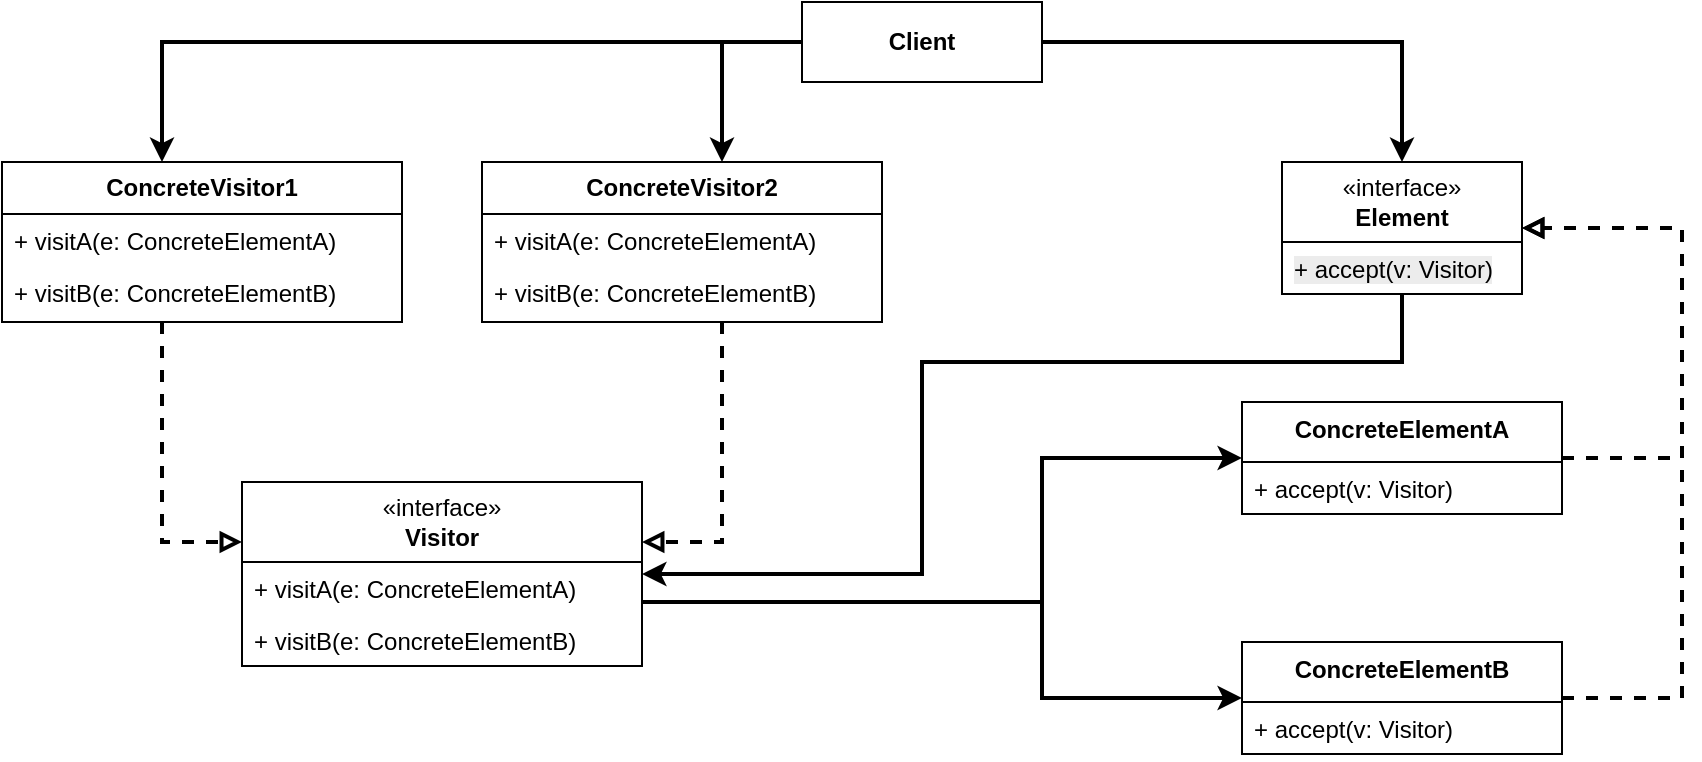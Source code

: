 <mxfile version="27.1.3">
  <diagram name="Page-1" id="BWXv7YjsgEe5QeZfdB2s">
    <mxGraphModel grid="1" page="1" gridSize="10" guides="1" tooltips="1" connect="1" arrows="1" fold="1" pageScale="1" pageWidth="850" pageHeight="1100" math="0" shadow="0">
      <root>
        <mxCell id="0" />
        <mxCell id="1" parent="0" />
        <mxCell id="IKW4jBrlAOUfcANJn2SE-71" style="edgeStyle=orthogonalEdgeStyle;rounded=0;orthogonalLoop=1;jettySize=auto;html=1;entryX=1;entryY=0.5;entryDx=0;entryDy=0;dashed=1;endArrow=block;endFill=0;strokeWidth=2;" edge="1" parent="1" source="IKW4jBrlAOUfcANJn2SE-4" target="IKW4jBrlAOUfcANJn2SE-35">
          <mxGeometry relative="1" as="geometry">
            <Array as="points">
              <mxPoint x="800" y="308" />
              <mxPoint x="800" y="193" />
            </Array>
          </mxGeometry>
        </mxCell>
        <mxCell id="IKW4jBrlAOUfcANJn2SE-4" value="ConcreteElementA" style="swimlane;fontStyle=1;align=center;verticalAlign=top;childLayout=stackLayout;horizontal=1;startSize=30;horizontalStack=0;resizeParent=1;resizeParentMax=0;resizeLast=0;collapsible=1;marginBottom=0;whiteSpace=wrap;html=1;" vertex="1" parent="1">
          <mxGeometry x="580" y="280" width="160" height="56" as="geometry" />
        </mxCell>
        <mxCell id="IKW4jBrlAOUfcANJn2SE-7" value="+ accept(v: Visitor)" style="text;strokeColor=none;fillColor=none;align=left;verticalAlign=top;spacingLeft=4;spacingRight=4;overflow=hidden;rotatable=0;points=[[0,0.5],[1,0.5]];portConstraint=eastwest;whiteSpace=wrap;html=1;" vertex="1" parent="IKW4jBrlAOUfcANJn2SE-4">
          <mxGeometry y="30" width="160" height="26" as="geometry" />
        </mxCell>
        <mxCell id="IKW4jBrlAOUfcANJn2SE-44" style="edgeStyle=orthogonalEdgeStyle;rounded=0;orthogonalLoop=1;jettySize=auto;html=1;exitX=1;exitY=0.5;exitDx=0;exitDy=0;entryX=0.5;entryY=0;entryDx=0;entryDy=0;strokeWidth=2;" edge="1" parent="1" source="IKW4jBrlAOUfcANJn2SE-12" target="IKW4jBrlAOUfcANJn2SE-35">
          <mxGeometry relative="1" as="geometry" />
        </mxCell>
        <mxCell id="IKW4jBrlAOUfcANJn2SE-78" style="edgeStyle=orthogonalEdgeStyle;rounded=0;orthogonalLoop=1;jettySize=auto;html=1;strokeWidth=2;" edge="1" parent="1" source="IKW4jBrlAOUfcANJn2SE-12" target="IKW4jBrlAOUfcANJn2SE-46">
          <mxGeometry relative="1" as="geometry">
            <Array as="points">
              <mxPoint x="40" y="100" />
            </Array>
          </mxGeometry>
        </mxCell>
        <mxCell id="IKW4jBrlAOUfcANJn2SE-79" style="edgeStyle=orthogonalEdgeStyle;rounded=0;orthogonalLoop=1;jettySize=auto;html=1;strokeWidth=2;" edge="1" parent="1" source="IKW4jBrlAOUfcANJn2SE-12" target="IKW4jBrlAOUfcANJn2SE-59">
          <mxGeometry relative="1" as="geometry">
            <Array as="points">
              <mxPoint x="320" y="100" />
            </Array>
          </mxGeometry>
        </mxCell>
        <mxCell id="IKW4jBrlAOUfcANJn2SE-12" value="&lt;b&gt;Client&lt;/b&gt;" style="html=1;whiteSpace=wrap;" vertex="1" parent="1">
          <mxGeometry x="360" y="80" width="120" height="40" as="geometry" />
        </mxCell>
        <mxCell id="IKW4jBrlAOUfcANJn2SE-72" style="edgeStyle=orthogonalEdgeStyle;rounded=0;orthogonalLoop=1;jettySize=auto;html=1;dashed=1;endArrow=block;endFill=0;strokeWidth=2;" edge="1" parent="1" source="IKW4jBrlAOUfcANJn2SE-14" target="IKW4jBrlAOUfcANJn2SE-35">
          <mxGeometry relative="1" as="geometry">
            <Array as="points">
              <mxPoint x="800" y="428" />
              <mxPoint x="800" y="193" />
            </Array>
          </mxGeometry>
        </mxCell>
        <mxCell id="IKW4jBrlAOUfcANJn2SE-14" value="ConcreteElementB" style="swimlane;fontStyle=1;align=center;verticalAlign=top;childLayout=stackLayout;horizontal=1;startSize=30;horizontalStack=0;resizeParent=1;resizeParentMax=0;resizeLast=0;collapsible=1;marginBottom=0;whiteSpace=wrap;html=1;" vertex="1" parent="1">
          <mxGeometry x="580" y="400" width="160" height="56" as="geometry" />
        </mxCell>
        <mxCell id="IKW4jBrlAOUfcANJn2SE-15" value="+ accept(v: Visitor)" style="text;strokeColor=none;fillColor=none;align=left;verticalAlign=top;spacingLeft=4;spacingRight=4;overflow=hidden;rotatable=0;points=[[0,0.5],[1,0.5]];portConstraint=eastwest;whiteSpace=wrap;html=1;" vertex="1" parent="IKW4jBrlAOUfcANJn2SE-14">
          <mxGeometry y="30" width="160" height="26" as="geometry" />
        </mxCell>
        <mxCell id="IKW4jBrlAOUfcANJn2SE-80" style="edgeStyle=orthogonalEdgeStyle;rounded=0;orthogonalLoop=1;jettySize=auto;html=1;strokeWidth=2;" edge="1" parent="1" source="IKW4jBrlAOUfcANJn2SE-27" target="IKW4jBrlAOUfcANJn2SE-4">
          <mxGeometry relative="1" as="geometry">
            <Array as="points">
              <mxPoint x="480" y="380" />
              <mxPoint x="480" y="308" />
            </Array>
          </mxGeometry>
        </mxCell>
        <mxCell id="IKW4jBrlAOUfcANJn2SE-81" style="edgeStyle=orthogonalEdgeStyle;rounded=0;orthogonalLoop=1;jettySize=auto;html=1;strokeWidth=2;" edge="1" parent="1" source="IKW4jBrlAOUfcANJn2SE-27" target="IKW4jBrlAOUfcANJn2SE-14">
          <mxGeometry relative="1" as="geometry">
            <mxPoint x="270" y="380" as="sourcePoint" />
            <mxPoint x="570" y="428" as="targetPoint" />
            <Array as="points">
              <mxPoint x="480" y="380" />
              <mxPoint x="480" y="428" />
            </Array>
          </mxGeometry>
        </mxCell>
        <mxCell id="IKW4jBrlAOUfcANJn2SE-27" value="«interface»&lt;br&gt;&lt;b&gt;Visitor&lt;/b&gt;" style="swimlane;fontStyle=0;childLayout=stackLayout;horizontal=1;startSize=40;fillColor=none;horizontalStack=0;resizeParent=1;resizeParentMax=0;resizeLast=0;collapsible=1;marginBottom=0;whiteSpace=wrap;html=1;" vertex="1" parent="1">
          <mxGeometry x="80" y="320" width="200" height="92" as="geometry" />
        </mxCell>
        <mxCell id="IKW4jBrlAOUfcANJn2SE-28" value="+ visitA(e: ConcreteElementA)" style="text;strokeColor=none;fillColor=none;align=left;verticalAlign=top;spacingLeft=4;spacingRight=4;overflow=hidden;rotatable=0;points=[[0,0.5],[1,0.5]];portConstraint=eastwest;whiteSpace=wrap;html=1;" vertex="1" parent="IKW4jBrlAOUfcANJn2SE-27">
          <mxGeometry y="40" width="200" height="26" as="geometry" />
        </mxCell>
        <mxCell id="IKW4jBrlAOUfcANJn2SE-29" value="+ visitB(e: ConcreteElementB)" style="text;strokeColor=none;fillColor=none;align=left;verticalAlign=top;spacingLeft=4;spacingRight=4;overflow=hidden;rotatable=0;points=[[0,0.5],[1,0.5]];portConstraint=eastwest;whiteSpace=wrap;html=1;" vertex="1" parent="IKW4jBrlAOUfcANJn2SE-27">
          <mxGeometry y="66" width="200" height="26" as="geometry" />
        </mxCell>
        <mxCell id="IKW4jBrlAOUfcANJn2SE-82" style="edgeStyle=orthogonalEdgeStyle;rounded=0;orthogonalLoop=1;jettySize=auto;html=1;strokeWidth=2;" edge="1" parent="1" source="IKW4jBrlAOUfcANJn2SE-35" target="IKW4jBrlAOUfcANJn2SE-27">
          <mxGeometry relative="1" as="geometry">
            <Array as="points">
              <mxPoint x="660" y="260" />
              <mxPoint x="420" y="260" />
              <mxPoint x="420" y="366" />
            </Array>
          </mxGeometry>
        </mxCell>
        <mxCell id="IKW4jBrlAOUfcANJn2SE-35" value="«interface»&lt;br&gt;&lt;b&gt;Element&lt;/b&gt;" style="swimlane;fontStyle=0;childLayout=stackLayout;horizontal=1;startSize=40;fillColor=none;horizontalStack=0;resizeParent=1;resizeParentMax=0;resizeLast=0;collapsible=1;marginBottom=0;whiteSpace=wrap;html=1;" vertex="1" parent="1">
          <mxGeometry x="600" y="160" width="120" height="66" as="geometry" />
        </mxCell>
        <mxCell id="IKW4jBrlAOUfcANJn2SE-36" value="&lt;meta charset=&quot;utf-8&quot;&gt;&lt;span style=&quot;color: rgb(0, 0, 0); font-family: Helvetica; font-size: 12px; font-style: normal; font-variant-ligatures: normal; font-variant-caps: normal; font-weight: 400; letter-spacing: normal; orphans: 2; text-align: left; text-indent: 0px; text-transform: none; widows: 2; word-spacing: 0px; -webkit-text-stroke-width: 0px; white-space: normal; background-color: rgb(236, 236, 236); text-decoration-thickness: initial; text-decoration-style: initial; text-decoration-color: initial; display: inline !important; float: none;&quot;&gt;+ accept(v: Visitor)&lt;/span&gt;" style="text;strokeColor=none;fillColor=none;align=left;verticalAlign=top;spacingLeft=4;spacingRight=4;overflow=hidden;rotatable=0;points=[[0,0.5],[1,0.5]];portConstraint=eastwest;whiteSpace=wrap;html=1;" vertex="1" parent="IKW4jBrlAOUfcANJn2SE-35">
          <mxGeometry y="40" width="120" height="26" as="geometry" />
        </mxCell>
        <mxCell id="IKW4jBrlAOUfcANJn2SE-76" style="edgeStyle=orthogonalEdgeStyle;rounded=0;orthogonalLoop=1;jettySize=auto;html=1;dashed=1;endArrow=block;endFill=0;strokeWidth=2;" edge="1" parent="1" source="IKW4jBrlAOUfcANJn2SE-46" target="IKW4jBrlAOUfcANJn2SE-27">
          <mxGeometry relative="1" as="geometry">
            <Array as="points">
              <mxPoint x="40" y="350" />
            </Array>
          </mxGeometry>
        </mxCell>
        <mxCell id="IKW4jBrlAOUfcANJn2SE-46" value="&lt;span style=&quot;font-weight: 700;&quot;&gt;ConcreteVisitor1&lt;/span&gt;" style="swimlane;fontStyle=0;childLayout=stackLayout;horizontal=1;startSize=26;fillColor=none;horizontalStack=0;resizeParent=1;resizeParentMax=0;resizeLast=0;collapsible=1;marginBottom=0;whiteSpace=wrap;html=1;" vertex="1" parent="1">
          <mxGeometry x="-40" y="160" width="200" height="80" as="geometry" />
        </mxCell>
        <mxCell id="IKW4jBrlAOUfcANJn2SE-47" value="+ visitA(e: ConcreteElementA)" style="text;strokeColor=none;fillColor=none;align=left;verticalAlign=top;spacingLeft=4;spacingRight=4;overflow=hidden;rotatable=0;points=[[0,0.5],[1,0.5]];portConstraint=eastwest;whiteSpace=wrap;html=1;" vertex="1" parent="IKW4jBrlAOUfcANJn2SE-46">
          <mxGeometry y="26" width="200" height="26" as="geometry" />
        </mxCell>
        <mxCell id="IKW4jBrlAOUfcANJn2SE-49" value="+ visitB(e: ConcreteElementB)" style="text;strokeColor=none;fillColor=none;align=left;verticalAlign=top;spacingLeft=4;spacingRight=4;overflow=hidden;rotatable=0;points=[[0,0.5],[1,0.5]];portConstraint=eastwest;whiteSpace=wrap;html=1;" vertex="1" parent="IKW4jBrlAOUfcANJn2SE-46">
          <mxGeometry y="52" width="200" height="28" as="geometry" />
        </mxCell>
        <mxCell id="IKW4jBrlAOUfcANJn2SE-77" style="edgeStyle=orthogonalEdgeStyle;rounded=0;orthogonalLoop=1;jettySize=auto;html=1;dashed=1;endArrow=block;endFill=0;strokeWidth=2;" edge="1" parent="1" source="IKW4jBrlAOUfcANJn2SE-59" target="IKW4jBrlAOUfcANJn2SE-27">
          <mxGeometry relative="1" as="geometry">
            <Array as="points">
              <mxPoint x="320" y="350" />
            </Array>
          </mxGeometry>
        </mxCell>
        <mxCell id="IKW4jBrlAOUfcANJn2SE-59" value="&lt;span style=&quot;font-weight: 700;&quot;&gt;ConcreteVisitor2&lt;/span&gt;" style="swimlane;fontStyle=0;childLayout=stackLayout;horizontal=1;startSize=26;fillColor=none;horizontalStack=0;resizeParent=1;resizeParentMax=0;resizeLast=0;collapsible=1;marginBottom=0;whiteSpace=wrap;html=1;" vertex="1" parent="1">
          <mxGeometry x="200" y="160" width="200" height="80" as="geometry" />
        </mxCell>
        <mxCell id="IKW4jBrlAOUfcANJn2SE-60" value="+ visitA(e: ConcreteElementA)" style="text;strokeColor=none;fillColor=none;align=left;verticalAlign=top;spacingLeft=4;spacingRight=4;overflow=hidden;rotatable=0;points=[[0,0.5],[1,0.5]];portConstraint=eastwest;whiteSpace=wrap;html=1;" vertex="1" parent="IKW4jBrlAOUfcANJn2SE-59">
          <mxGeometry y="26" width="200" height="26" as="geometry" />
        </mxCell>
        <mxCell id="IKW4jBrlAOUfcANJn2SE-61" value="+ visitB(e: ConcreteElementB)" style="text;strokeColor=none;fillColor=none;align=left;verticalAlign=top;spacingLeft=4;spacingRight=4;overflow=hidden;rotatable=0;points=[[0,0.5],[1,0.5]];portConstraint=eastwest;whiteSpace=wrap;html=1;" vertex="1" parent="IKW4jBrlAOUfcANJn2SE-59">
          <mxGeometry y="52" width="200" height="28" as="geometry" />
        </mxCell>
      </root>
    </mxGraphModel>
  </diagram>
</mxfile>
